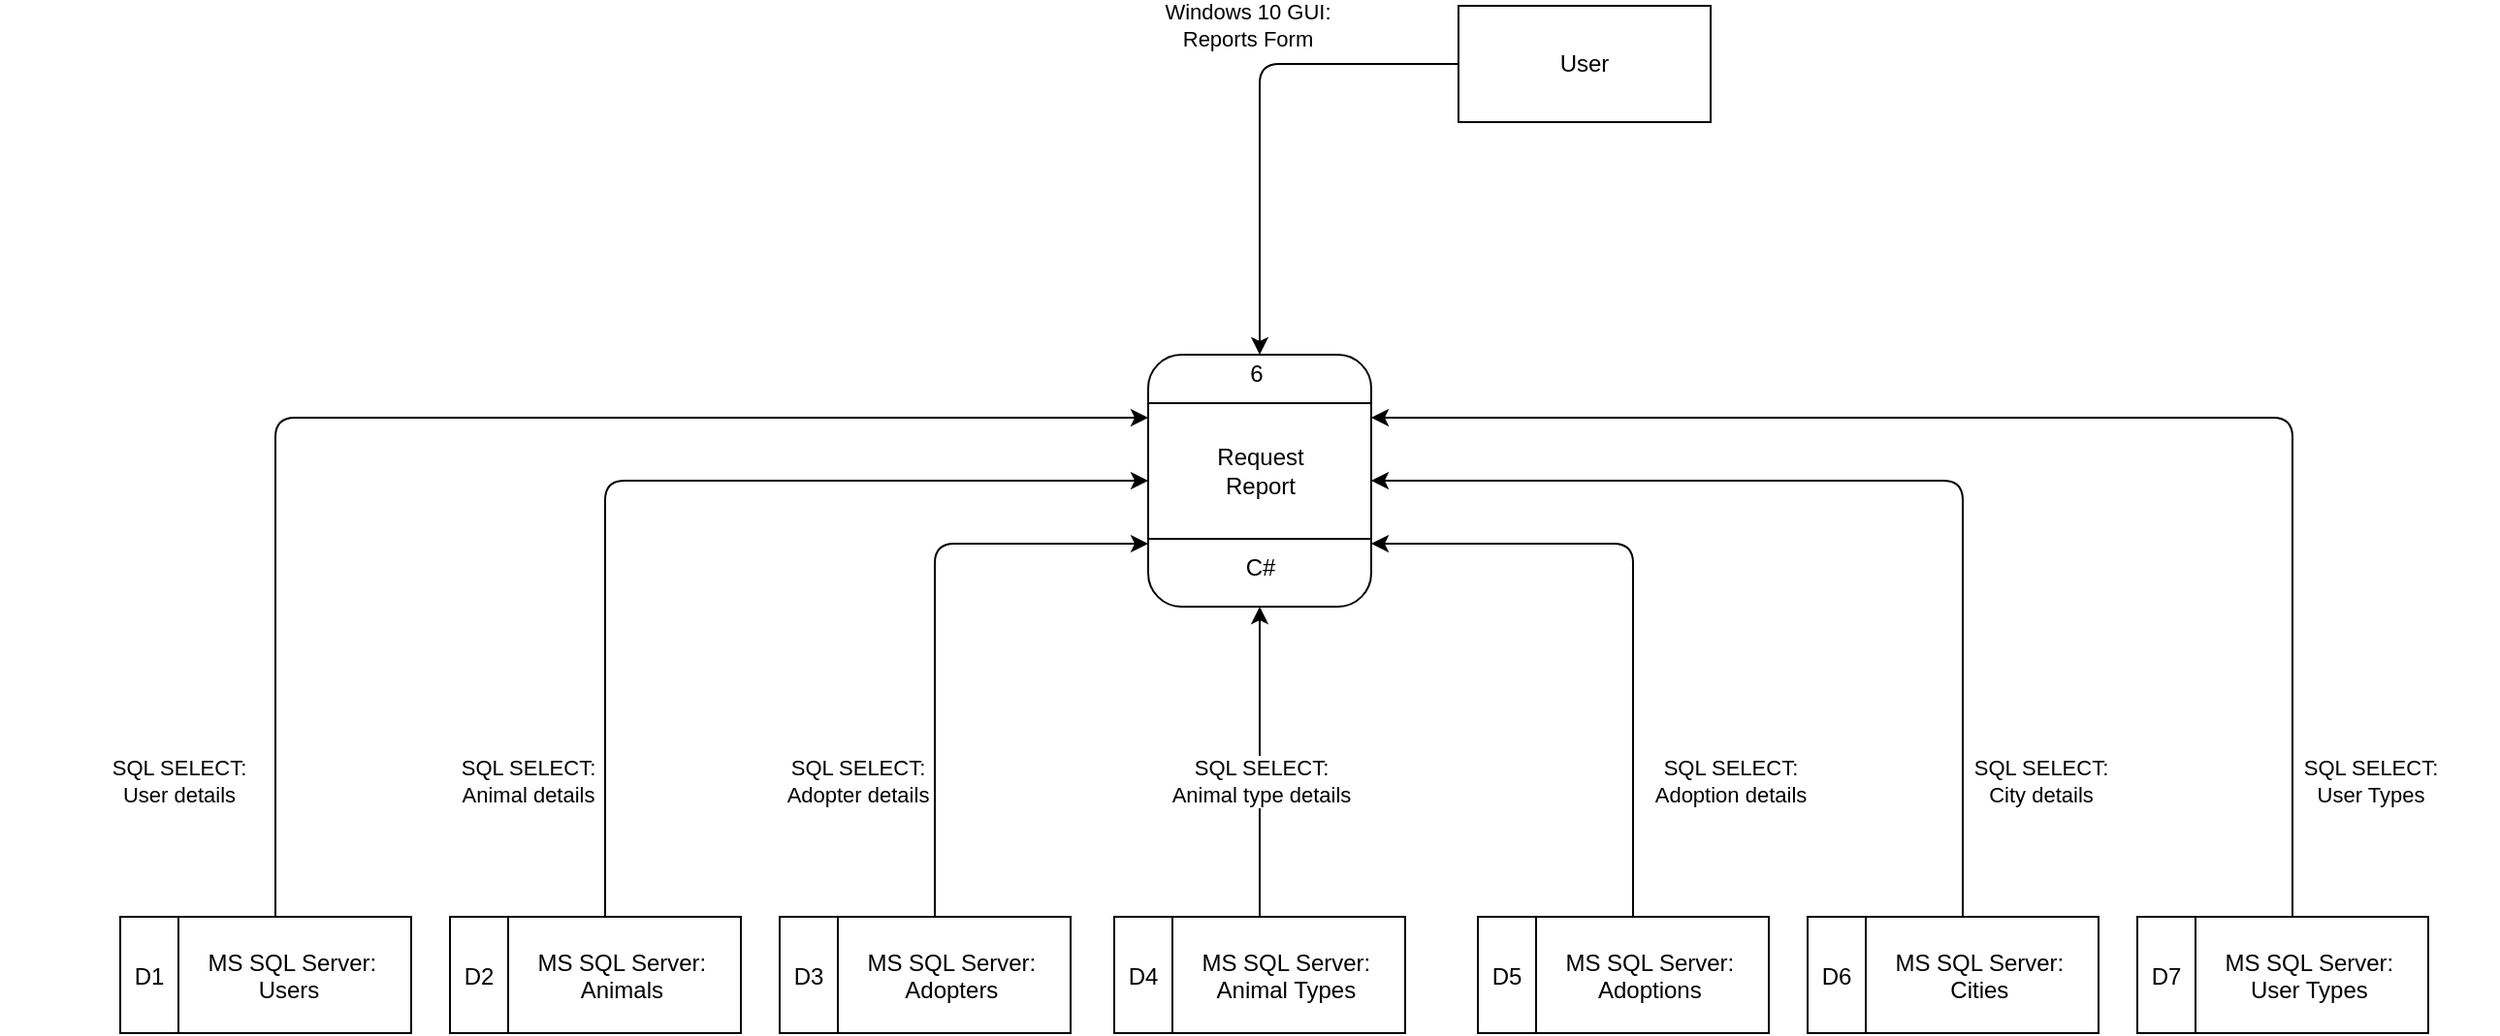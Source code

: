 <mxfile version="15.2.7" type="device"><diagram id="T5xOjhzraETe5L0n7kZQ" name="Page-1"><mxGraphModel dx="1702" dy="494" grid="1" gridSize="10" guides="1" tooltips="1" connect="1" arrows="1" fold="1" page="1" pageScale="1" pageWidth="850" pageHeight="1100" math="0" shadow="0"><root><mxCell id="0"/><mxCell id="1" parent="0"/><mxCell id="cac2WJnmF3-quSSfULY2-1" value="Windows 10 GUI:&lt;br&gt;Reports Form" style="edgeStyle=orthogonalEdgeStyle;rounded=1;orthogonalLoop=1;jettySize=auto;html=1;entryX=0.5;entryY=0;entryDx=0;entryDy=0;" edge="1" parent="1" source="cac2WJnmF3-quSSfULY2-2" target="cac2WJnmF3-quSSfULY2-4"><mxGeometry x="-0.188" y="-21" relative="1" as="geometry"><mxPoint x="14" y="-20" as="offset"/></mxGeometry></mxCell><mxCell id="cac2WJnmF3-quSSfULY2-2" value="User" style="rounded=0;whiteSpace=wrap;html=1;" vertex="1" parent="1"><mxGeometry x="590" y="90" width="130" height="60" as="geometry"/></mxCell><mxCell id="cac2WJnmF3-quSSfULY2-3" value="" style="group" vertex="1" connectable="0" parent="1"><mxGeometry x="430" y="270" width="115" height="130" as="geometry"/></mxCell><mxCell id="cac2WJnmF3-quSSfULY2-4" value="" style="rounded=1;whiteSpace=wrap;html=1;" vertex="1" parent="cac2WJnmF3-quSSfULY2-3"><mxGeometry width="115" height="130" as="geometry"/></mxCell><mxCell id="cac2WJnmF3-quSSfULY2-5" value="" style="line;strokeWidth=1;rotatable=0;dashed=0;labelPosition=right;align=left;verticalAlign=middle;spacingTop=0;spacingLeft=6;points=[];portConstraint=eastwest;" vertex="1" parent="cac2WJnmF3-quSSfULY2-3"><mxGeometry y="20" width="115" height="10" as="geometry"/></mxCell><mxCell id="cac2WJnmF3-quSSfULY2-6" value="6" style="text;html=1;strokeColor=none;fillColor=none;align=center;verticalAlign=middle;whiteSpace=wrap;rounded=0;" vertex="1" parent="cac2WJnmF3-quSSfULY2-3"><mxGeometry x="35.5" width="40" height="20" as="geometry"/></mxCell><mxCell id="cac2WJnmF3-quSSfULY2-7" value="" style="line;strokeWidth=1;rotatable=0;dashed=0;labelPosition=right;align=left;verticalAlign=middle;spacingTop=0;spacingLeft=6;points=[];portConstraint=eastwest;" vertex="1" parent="cac2WJnmF3-quSSfULY2-3"><mxGeometry y="90" width="115" height="10" as="geometry"/></mxCell><mxCell id="cac2WJnmF3-quSSfULY2-8" value="C#" style="text;html=1;strokeColor=none;fillColor=none;align=center;verticalAlign=middle;whiteSpace=wrap;rounded=0;" vertex="1" parent="cac2WJnmF3-quSSfULY2-3"><mxGeometry x="37.5" y="100" width="40" height="20" as="geometry"/></mxCell><mxCell id="cac2WJnmF3-quSSfULY2-9" value="Request Report" style="text;html=1;strokeColor=none;fillColor=none;align=center;verticalAlign=middle;whiteSpace=wrap;rounded=0;" vertex="1" parent="cac2WJnmF3-quSSfULY2-3"><mxGeometry x="37.5" y="50" width="40" height="20" as="geometry"/></mxCell><mxCell id="cac2WJnmF3-quSSfULY2-12" value="" style="group" vertex="1" connectable="0" parent="1"><mxGeometry x="70" y="560" width="150" height="60" as="geometry"/></mxCell><mxCell id="cac2WJnmF3-quSSfULY2-13" value="" style="rounded=0;whiteSpace=wrap;html=1;" vertex="1" parent="cac2WJnmF3-quSSfULY2-12"><mxGeometry width="150" height="60" as="geometry"/></mxCell><mxCell id="cac2WJnmF3-quSSfULY2-14" value="                                MS SQL Server:                &#10;                Animals" style="shape=partialRectangle;fillColor=none;align=center;verticalAlign=middle;strokeColor=none;spacingLeft=34;rotatable=0;points=[[0,0.5],[1,0.5]];portConstraint=eastwest;dropTarget=0;" vertex="1" parent="cac2WJnmF3-quSSfULY2-12"><mxGeometry width="90" height="60" as="geometry"/></mxCell><mxCell id="cac2WJnmF3-quSSfULY2-15" value="D2" style="shape=partialRectangle;top=0;left=0;bottom=0;fillColor=none;stokeWidth=1;align=center;verticalAlign=middle;spacingLeft=4;spacingRight=4;overflow=hidden;rotatable=0;points=[];portConstraint=eastwest;part=1;" vertex="1" connectable="0" parent="cac2WJnmF3-quSSfULY2-14"><mxGeometry width="30" height="60" as="geometry"/></mxCell><mxCell id="cac2WJnmF3-quSSfULY2-16" value="" style="group" vertex="1" connectable="0" parent="1"><mxGeometry x="-100" y="560" width="150" height="60" as="geometry"/></mxCell><mxCell id="cac2WJnmF3-quSSfULY2-17" value="" style="rounded=0;whiteSpace=wrap;html=1;" vertex="1" parent="cac2WJnmF3-quSSfULY2-16"><mxGeometry width="150" height="60" as="geometry"/></mxCell><mxCell id="cac2WJnmF3-quSSfULY2-18" value="                                MS SQL Server:                &#10;               Users" style="shape=partialRectangle;fillColor=none;align=center;verticalAlign=middle;strokeColor=none;spacingLeft=34;rotatable=0;points=[[0,0.5],[1,0.5]];portConstraint=eastwest;dropTarget=0;" vertex="1" parent="cac2WJnmF3-quSSfULY2-16"><mxGeometry width="90" height="60" as="geometry"/></mxCell><mxCell id="cac2WJnmF3-quSSfULY2-19" value="D1" style="shape=partialRectangle;top=0;left=0;bottom=0;fillColor=none;stokeWidth=1;align=center;verticalAlign=middle;spacingLeft=4;spacingRight=4;overflow=hidden;rotatable=0;points=[];portConstraint=eastwest;part=1;" vertex="1" connectable="0" parent="cac2WJnmF3-quSSfULY2-18"><mxGeometry width="30" height="60" as="geometry"/></mxCell><mxCell id="cac2WJnmF3-quSSfULY2-25" value="" style="group" vertex="1" connectable="0" parent="1"><mxGeometry x="240" y="560" width="150" height="60" as="geometry"/></mxCell><mxCell id="cac2WJnmF3-quSSfULY2-26" value="" style="rounded=0;whiteSpace=wrap;html=1;" vertex="1" parent="cac2WJnmF3-quSSfULY2-25"><mxGeometry width="150" height="60" as="geometry"/></mxCell><mxCell id="cac2WJnmF3-quSSfULY2-27" value="                                MS SQL Server:                &#10;                Adopters" style="shape=partialRectangle;fillColor=none;align=center;verticalAlign=middle;strokeColor=none;spacingLeft=34;rotatable=0;points=[[0,0.5],[1,0.5]];portConstraint=eastwest;dropTarget=0;" vertex="1" parent="cac2WJnmF3-quSSfULY2-25"><mxGeometry width="90" height="60" as="geometry"/></mxCell><mxCell id="cac2WJnmF3-quSSfULY2-28" value="D3" style="shape=partialRectangle;top=0;left=0;bottom=0;fillColor=none;stokeWidth=1;align=center;verticalAlign=middle;spacingLeft=4;spacingRight=4;overflow=hidden;rotatable=0;points=[];portConstraint=eastwest;part=1;" vertex="1" connectable="0" parent="cac2WJnmF3-quSSfULY2-27"><mxGeometry width="30" height="60" as="geometry"/></mxCell><mxCell id="cac2WJnmF3-quSSfULY2-29" value="" style="group" vertex="1" connectable="0" parent="1"><mxGeometry x="412.5" y="560" width="150" height="60" as="geometry"/></mxCell><mxCell id="cac2WJnmF3-quSSfULY2-30" value="" style="rounded=0;whiteSpace=wrap;html=1;" vertex="1" parent="cac2WJnmF3-quSSfULY2-29"><mxGeometry width="150" height="60" as="geometry"/></mxCell><mxCell id="cac2WJnmF3-quSSfULY2-31" value="                                MS SQL Server:                &#10;                Animal Types" style="shape=partialRectangle;fillColor=none;align=center;verticalAlign=middle;strokeColor=none;spacingLeft=34;rotatable=0;points=[[0,0.5],[1,0.5]];portConstraint=eastwest;dropTarget=0;" vertex="1" parent="cac2WJnmF3-quSSfULY2-29"><mxGeometry width="90" height="60" as="geometry"/></mxCell><mxCell id="cac2WJnmF3-quSSfULY2-32" value="D4" style="shape=partialRectangle;top=0;left=0;bottom=0;fillColor=none;stokeWidth=1;align=center;verticalAlign=middle;spacingLeft=4;spacingRight=4;overflow=hidden;rotatable=0;points=[];portConstraint=eastwest;part=1;" vertex="1" connectable="0" parent="cac2WJnmF3-quSSfULY2-31"><mxGeometry width="30" height="60" as="geometry"/></mxCell><mxCell id="cac2WJnmF3-quSSfULY2-33" value="" style="group" vertex="1" connectable="0" parent="1"><mxGeometry x="600" y="560" width="150" height="60" as="geometry"/></mxCell><mxCell id="cac2WJnmF3-quSSfULY2-34" value="" style="rounded=0;whiteSpace=wrap;html=1;" vertex="1" parent="cac2WJnmF3-quSSfULY2-33"><mxGeometry width="150" height="60" as="geometry"/></mxCell><mxCell id="cac2WJnmF3-quSSfULY2-35" value="                                MS SQL Server:                &#10;                Adoptions" style="shape=partialRectangle;fillColor=none;align=center;verticalAlign=middle;strokeColor=none;spacingLeft=34;rotatable=0;points=[[0,0.5],[1,0.5]];portConstraint=eastwest;dropTarget=0;" vertex="1" parent="cac2WJnmF3-quSSfULY2-33"><mxGeometry width="90" height="60" as="geometry"/></mxCell><mxCell id="cac2WJnmF3-quSSfULY2-36" value="D5" style="shape=partialRectangle;top=0;left=0;bottom=0;fillColor=none;stokeWidth=1;align=center;verticalAlign=middle;spacingLeft=4;spacingRight=4;overflow=hidden;rotatable=0;points=[];portConstraint=eastwest;part=1;" vertex="1" connectable="0" parent="cac2WJnmF3-quSSfULY2-35"><mxGeometry width="30" height="60" as="geometry"/></mxCell><mxCell id="cac2WJnmF3-quSSfULY2-37" value="" style="group" vertex="1" connectable="0" parent="1"><mxGeometry x="770" y="560" width="150" height="60" as="geometry"/></mxCell><mxCell id="cac2WJnmF3-quSSfULY2-38" value="" style="rounded=0;whiteSpace=wrap;html=1;" vertex="1" parent="cac2WJnmF3-quSSfULY2-37"><mxGeometry width="150" height="60" as="geometry"/></mxCell><mxCell id="cac2WJnmF3-quSSfULY2-39" value="                                MS SQL Server:                &#10;                Cities" style="shape=partialRectangle;fillColor=none;align=center;verticalAlign=middle;strokeColor=none;spacingLeft=34;rotatable=0;points=[[0,0.5],[1,0.5]];portConstraint=eastwest;dropTarget=0;" vertex="1" parent="cac2WJnmF3-quSSfULY2-37"><mxGeometry width="90" height="60" as="geometry"/></mxCell><mxCell id="cac2WJnmF3-quSSfULY2-40" value="D6" style="shape=partialRectangle;top=0;left=0;bottom=0;fillColor=none;stokeWidth=1;align=center;verticalAlign=middle;spacingLeft=4;spacingRight=4;overflow=hidden;rotatable=0;points=[];portConstraint=eastwest;part=1;" vertex="1" connectable="0" parent="cac2WJnmF3-quSSfULY2-39"><mxGeometry width="30" height="60" as="geometry"/></mxCell><mxCell id="cac2WJnmF3-quSSfULY2-41" value="" style="group" vertex="1" connectable="0" parent="1"><mxGeometry x="940" y="560" width="150" height="60" as="geometry"/></mxCell><mxCell id="cac2WJnmF3-quSSfULY2-42" value="" style="rounded=0;whiteSpace=wrap;html=1;" vertex="1" parent="cac2WJnmF3-quSSfULY2-41"><mxGeometry width="150" height="60" as="geometry"/></mxCell><mxCell id="cac2WJnmF3-quSSfULY2-43" value="                                MS SQL Server:                &#10;                User Types" style="shape=partialRectangle;fillColor=none;align=center;verticalAlign=middle;strokeColor=none;spacingLeft=34;rotatable=0;points=[[0,0.5],[1,0.5]];portConstraint=eastwest;dropTarget=0;" vertex="1" parent="cac2WJnmF3-quSSfULY2-41"><mxGeometry width="90" height="60" as="geometry"/></mxCell><mxCell id="cac2WJnmF3-quSSfULY2-44" value="D7" style="shape=partialRectangle;top=0;left=0;bottom=0;fillColor=none;stokeWidth=1;align=center;verticalAlign=middle;spacingLeft=4;spacingRight=4;overflow=hidden;rotatable=0;points=[];portConstraint=eastwest;part=1;" vertex="1" connectable="0" parent="cac2WJnmF3-quSSfULY2-43"><mxGeometry width="30" height="60" as="geometry"/></mxCell><mxCell id="cac2WJnmF3-quSSfULY2-46" value="SQL SELECT:&lt;br&gt;Animal type details" style="edgeStyle=orthogonalEdgeStyle;rounded=1;orthogonalLoop=1;jettySize=auto;html=1;entryX=0.5;entryY=1;entryDx=0;entryDy=0;" edge="1" parent="1" source="cac2WJnmF3-quSSfULY2-30" target="cac2WJnmF3-quSSfULY2-4"><mxGeometry x="-0.125" relative="1" as="geometry"><mxPoint as="offset"/></mxGeometry></mxCell><mxCell id="cac2WJnmF3-quSSfULY2-51" value="SQL SELECT:&lt;br&gt;Adoption details" style="edgeStyle=orthogonalEdgeStyle;rounded=1;orthogonalLoop=1;jettySize=auto;html=1;entryX=1;entryY=0.75;entryDx=0;entryDy=0;" edge="1" parent="1" source="cac2WJnmF3-quSSfULY2-34" target="cac2WJnmF3-quSSfULY2-4"><mxGeometry x="-0.573" y="-50" relative="1" as="geometry"><Array as="points"><mxPoint x="680" y="368"/></Array><mxPoint as="offset"/></mxGeometry></mxCell><mxCell id="cac2WJnmF3-quSSfULY2-54" value="SQL SELECT:&lt;br&gt;City details" style="edgeStyle=orthogonalEdgeStyle;rounded=1;orthogonalLoop=1;jettySize=auto;html=1;entryX=1;entryY=0.5;entryDx=0;entryDy=0;" edge="1" parent="1" source="cac2WJnmF3-quSSfULY2-38" target="cac2WJnmF3-quSSfULY2-4"><mxGeometry x="-0.736" y="-40" relative="1" as="geometry"><Array as="points"><mxPoint x="850" y="335"/></Array><mxPoint as="offset"/></mxGeometry></mxCell><mxCell id="cac2WJnmF3-quSSfULY2-55" value="SQL SELECT:&lt;br&gt;User Types" style="edgeStyle=orthogonalEdgeStyle;rounded=1;orthogonalLoop=1;jettySize=auto;html=1;entryX=1;entryY=0.25;entryDx=0;entryDy=0;" edge="1" parent="1" source="cac2WJnmF3-quSSfULY2-42" target="cac2WJnmF3-quSSfULY2-4"><mxGeometry x="-0.809" y="-40" relative="1" as="geometry"><Array as="points"><mxPoint x="1020" y="303"/></Array><mxPoint as="offset"/></mxGeometry></mxCell><mxCell id="cac2WJnmF3-quSSfULY2-56" value="SQL SELECT:&lt;br&gt;Adopter details" style="edgeStyle=orthogonalEdgeStyle;rounded=1;orthogonalLoop=1;jettySize=auto;html=1;entryX=0;entryY=0.75;entryDx=0;entryDy=0;" edge="1" parent="1" source="cac2WJnmF3-quSSfULY2-26" target="cac2WJnmF3-quSSfULY2-4"><mxGeometry x="-0.537" y="40" relative="1" as="geometry"><Array as="points"><mxPoint x="320" y="368"/></Array><mxPoint as="offset"/></mxGeometry></mxCell><mxCell id="cac2WJnmF3-quSSfULY2-57" value="SQL SELECT:&lt;br&gt;Animal details" style="edgeStyle=orthogonalEdgeStyle;rounded=1;orthogonalLoop=1;jettySize=auto;html=1;entryX=0;entryY=0.5;entryDx=0;entryDy=0;" edge="1" parent="1" source="cac2WJnmF3-quSSfULY2-13" target="cac2WJnmF3-quSSfULY2-4"><mxGeometry x="-0.723" y="40" relative="1" as="geometry"><Array as="points"><mxPoint x="150" y="335"/></Array><mxPoint as="offset"/></mxGeometry></mxCell><mxCell id="cac2WJnmF3-quSSfULY2-58" value="SQL SELECT:&lt;br&gt;User details" style="edgeStyle=orthogonalEdgeStyle;rounded=1;orthogonalLoop=1;jettySize=auto;html=1;entryX=0;entryY=0.25;entryDx=0;entryDy=0;" edge="1" parent="1" source="cac2WJnmF3-quSSfULY2-17" target="cac2WJnmF3-quSSfULY2-4"><mxGeometry x="-0.802" y="50" relative="1" as="geometry"><Array as="points"><mxPoint x="-20" y="303"/></Array><mxPoint as="offset"/></mxGeometry></mxCell></root></mxGraphModel></diagram></mxfile>